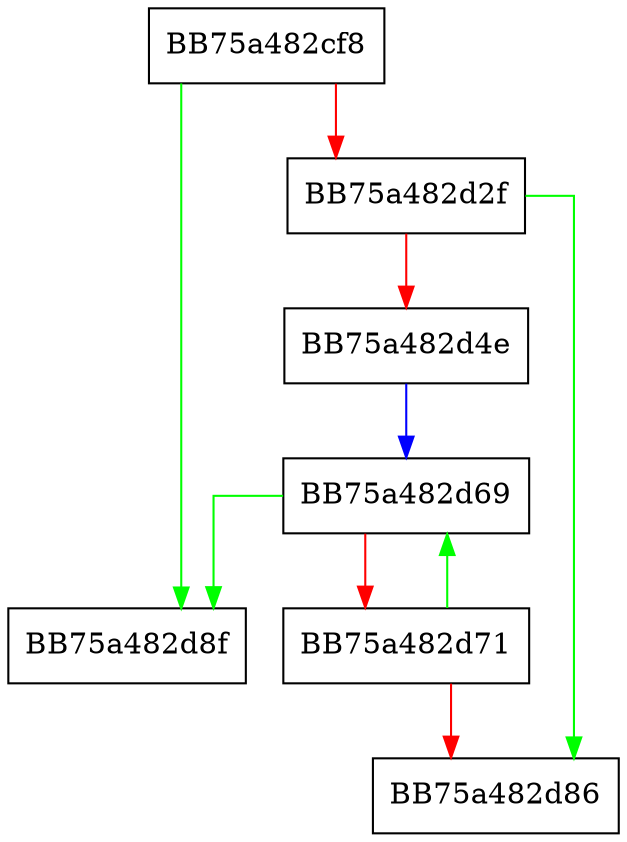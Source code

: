 digraph numKidsFor {
  node [shape="box"];
  graph [splines=ortho];
  BB75a482cf8 -> BB75a482d8f [color="green"];
  BB75a482cf8 -> BB75a482d2f [color="red"];
  BB75a482d2f -> BB75a482d86 [color="green"];
  BB75a482d2f -> BB75a482d4e [color="red"];
  BB75a482d4e -> BB75a482d69 [color="blue"];
  BB75a482d69 -> BB75a482d8f [color="green"];
  BB75a482d69 -> BB75a482d71 [color="red"];
  BB75a482d71 -> BB75a482d69 [color="green"];
  BB75a482d71 -> BB75a482d86 [color="red"];
}